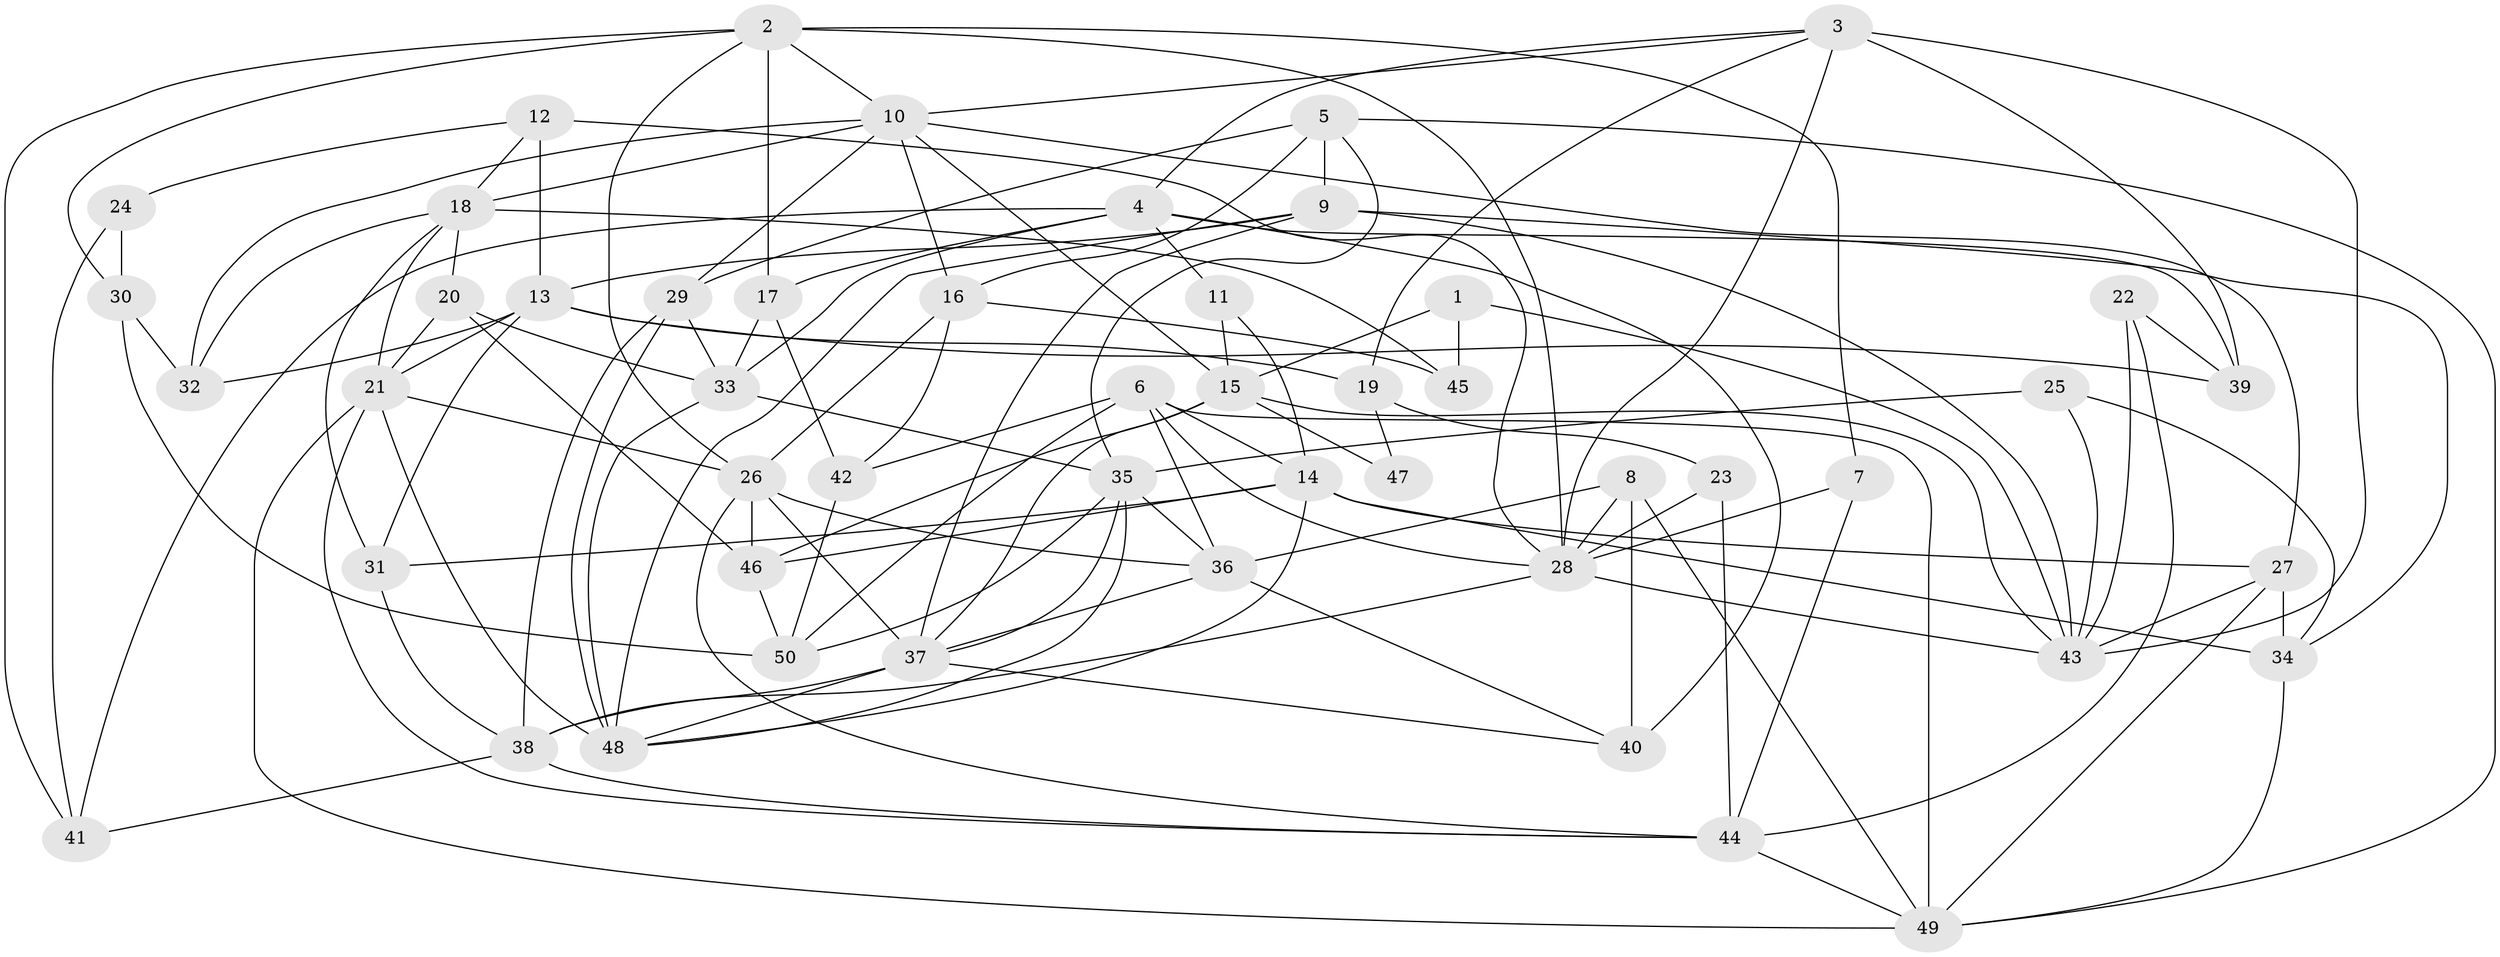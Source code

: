 // original degree distribution, {4: 0.28421052631578947, 3: 0.2736842105263158, 2: 0.1368421052631579, 5: 0.16842105263157894, 7: 0.05263157894736842, 6: 0.06315789473684211, 9: 0.010526315789473684, 8: 0.010526315789473684}
// Generated by graph-tools (version 1.1) at 2025/01/03/09/25 03:01:57]
// undirected, 50 vertices, 131 edges
graph export_dot {
graph [start="1"]
  node [color=gray90,style=filled];
  1;
  2;
  3;
  4;
  5;
  6;
  7;
  8;
  9;
  10;
  11;
  12;
  13;
  14;
  15;
  16;
  17;
  18;
  19;
  20;
  21;
  22;
  23;
  24;
  25;
  26;
  27;
  28;
  29;
  30;
  31;
  32;
  33;
  34;
  35;
  36;
  37;
  38;
  39;
  40;
  41;
  42;
  43;
  44;
  45;
  46;
  47;
  48;
  49;
  50;
  1 -- 15 [weight=1.0];
  1 -- 43 [weight=1.0];
  1 -- 45 [weight=1.0];
  2 -- 7 [weight=1.0];
  2 -- 10 [weight=1.0];
  2 -- 17 [weight=1.0];
  2 -- 26 [weight=1.0];
  2 -- 28 [weight=1.0];
  2 -- 30 [weight=1.0];
  2 -- 41 [weight=1.0];
  3 -- 4 [weight=1.0];
  3 -- 10 [weight=1.0];
  3 -- 19 [weight=1.0];
  3 -- 28 [weight=1.0];
  3 -- 39 [weight=1.0];
  3 -- 43 [weight=1.0];
  4 -- 11 [weight=2.0];
  4 -- 17 [weight=1.0];
  4 -- 33 [weight=1.0];
  4 -- 39 [weight=1.0];
  4 -- 40 [weight=1.0];
  4 -- 41 [weight=1.0];
  5 -- 9 [weight=1.0];
  5 -- 16 [weight=1.0];
  5 -- 29 [weight=1.0];
  5 -- 35 [weight=1.0];
  5 -- 49 [weight=1.0];
  6 -- 14 [weight=1.0];
  6 -- 28 [weight=1.0];
  6 -- 36 [weight=1.0];
  6 -- 42 [weight=1.0];
  6 -- 49 [weight=1.0];
  6 -- 50 [weight=1.0];
  7 -- 28 [weight=1.0];
  7 -- 44 [weight=1.0];
  8 -- 28 [weight=1.0];
  8 -- 36 [weight=1.0];
  8 -- 40 [weight=2.0];
  8 -- 49 [weight=1.0];
  9 -- 13 [weight=1.0];
  9 -- 34 [weight=1.0];
  9 -- 37 [weight=1.0];
  9 -- 43 [weight=1.0];
  9 -- 48 [weight=1.0];
  10 -- 15 [weight=1.0];
  10 -- 16 [weight=1.0];
  10 -- 18 [weight=1.0];
  10 -- 27 [weight=1.0];
  10 -- 29 [weight=1.0];
  10 -- 32 [weight=1.0];
  11 -- 14 [weight=1.0];
  11 -- 15 [weight=1.0];
  12 -- 13 [weight=2.0];
  12 -- 18 [weight=1.0];
  12 -- 24 [weight=1.0];
  12 -- 28 [weight=1.0];
  13 -- 19 [weight=1.0];
  13 -- 21 [weight=1.0];
  13 -- 31 [weight=1.0];
  13 -- 32 [weight=2.0];
  13 -- 39 [weight=1.0];
  14 -- 27 [weight=1.0];
  14 -- 31 [weight=1.0];
  14 -- 34 [weight=1.0];
  14 -- 46 [weight=1.0];
  14 -- 48 [weight=1.0];
  15 -- 37 [weight=1.0];
  15 -- 43 [weight=1.0];
  15 -- 46 [weight=1.0];
  15 -- 47 [weight=1.0];
  16 -- 26 [weight=1.0];
  16 -- 42 [weight=1.0];
  16 -- 45 [weight=1.0];
  17 -- 33 [weight=1.0];
  17 -- 42 [weight=1.0];
  18 -- 20 [weight=1.0];
  18 -- 21 [weight=1.0];
  18 -- 31 [weight=1.0];
  18 -- 32 [weight=1.0];
  18 -- 45 [weight=2.0];
  19 -- 23 [weight=1.0];
  19 -- 47 [weight=1.0];
  20 -- 21 [weight=1.0];
  20 -- 33 [weight=1.0];
  20 -- 46 [weight=1.0];
  21 -- 26 [weight=1.0];
  21 -- 44 [weight=1.0];
  21 -- 48 [weight=2.0];
  21 -- 49 [weight=1.0];
  22 -- 39 [weight=1.0];
  22 -- 43 [weight=1.0];
  22 -- 44 [weight=1.0];
  23 -- 28 [weight=1.0];
  23 -- 44 [weight=1.0];
  24 -- 30 [weight=1.0];
  24 -- 41 [weight=1.0];
  25 -- 34 [weight=1.0];
  25 -- 35 [weight=1.0];
  25 -- 43 [weight=1.0];
  26 -- 36 [weight=1.0];
  26 -- 37 [weight=1.0];
  26 -- 44 [weight=1.0];
  26 -- 46 [weight=1.0];
  27 -- 34 [weight=1.0];
  27 -- 43 [weight=1.0];
  27 -- 49 [weight=1.0];
  28 -- 38 [weight=2.0];
  28 -- 43 [weight=2.0];
  29 -- 33 [weight=1.0];
  29 -- 38 [weight=1.0];
  29 -- 48 [weight=2.0];
  30 -- 32 [weight=1.0];
  30 -- 50 [weight=2.0];
  31 -- 38 [weight=1.0];
  33 -- 35 [weight=1.0];
  33 -- 48 [weight=1.0];
  34 -- 49 [weight=1.0];
  35 -- 36 [weight=1.0];
  35 -- 37 [weight=1.0];
  35 -- 48 [weight=1.0];
  35 -- 50 [weight=1.0];
  36 -- 37 [weight=1.0];
  36 -- 40 [weight=1.0];
  37 -- 38 [weight=1.0];
  37 -- 40 [weight=1.0];
  37 -- 48 [weight=2.0];
  38 -- 41 [weight=1.0];
  38 -- 44 [weight=1.0];
  42 -- 50 [weight=1.0];
  44 -- 49 [weight=1.0];
  46 -- 50 [weight=1.0];
}
